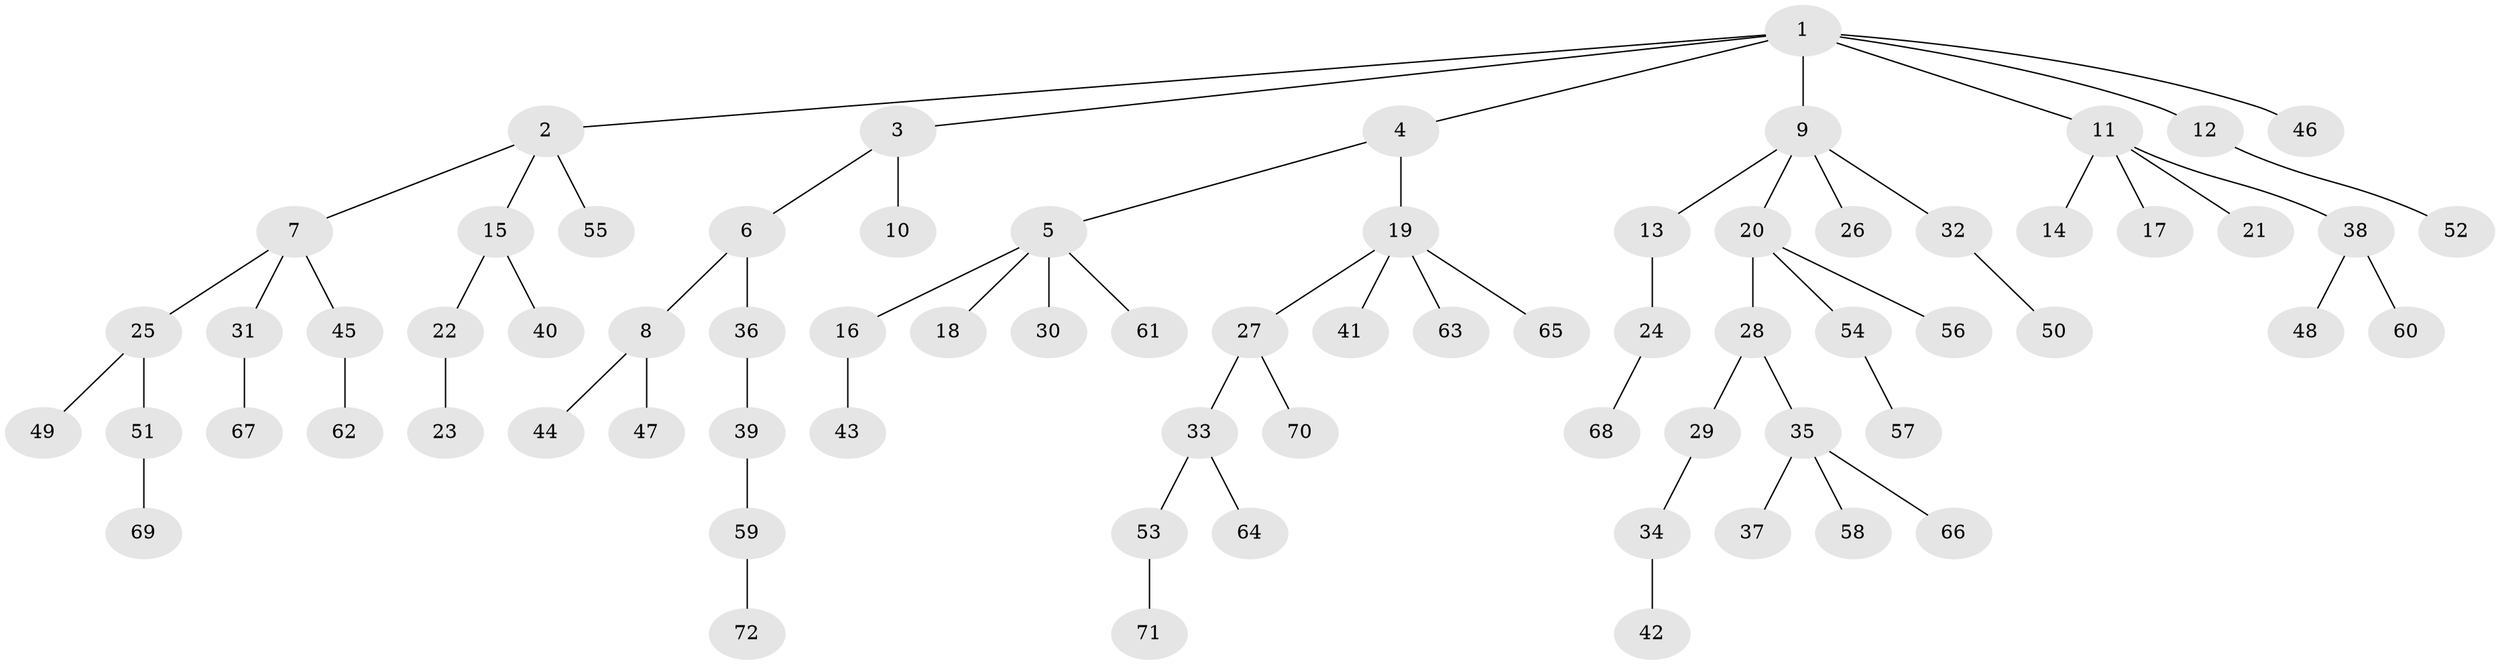 // coarse degree distribution, {6: 0.021739130434782608, 5: 0.021739130434782608, 2: 0.15217391304347827, 3: 0.10869565217391304, 4: 0.13043478260869565, 1: 0.5652173913043478}
// Generated by graph-tools (version 1.1) at 2025/52/02/27/25 19:52:10]
// undirected, 72 vertices, 71 edges
graph export_dot {
graph [start="1"]
  node [color=gray90,style=filled];
  1;
  2;
  3;
  4;
  5;
  6;
  7;
  8;
  9;
  10;
  11;
  12;
  13;
  14;
  15;
  16;
  17;
  18;
  19;
  20;
  21;
  22;
  23;
  24;
  25;
  26;
  27;
  28;
  29;
  30;
  31;
  32;
  33;
  34;
  35;
  36;
  37;
  38;
  39;
  40;
  41;
  42;
  43;
  44;
  45;
  46;
  47;
  48;
  49;
  50;
  51;
  52;
  53;
  54;
  55;
  56;
  57;
  58;
  59;
  60;
  61;
  62;
  63;
  64;
  65;
  66;
  67;
  68;
  69;
  70;
  71;
  72;
  1 -- 2;
  1 -- 3;
  1 -- 4;
  1 -- 9;
  1 -- 11;
  1 -- 12;
  1 -- 46;
  2 -- 7;
  2 -- 15;
  2 -- 55;
  3 -- 6;
  3 -- 10;
  4 -- 5;
  4 -- 19;
  5 -- 16;
  5 -- 18;
  5 -- 30;
  5 -- 61;
  6 -- 8;
  6 -- 36;
  7 -- 25;
  7 -- 31;
  7 -- 45;
  8 -- 44;
  8 -- 47;
  9 -- 13;
  9 -- 20;
  9 -- 26;
  9 -- 32;
  11 -- 14;
  11 -- 17;
  11 -- 21;
  11 -- 38;
  12 -- 52;
  13 -- 24;
  15 -- 22;
  15 -- 40;
  16 -- 43;
  19 -- 27;
  19 -- 41;
  19 -- 63;
  19 -- 65;
  20 -- 28;
  20 -- 54;
  20 -- 56;
  22 -- 23;
  24 -- 68;
  25 -- 49;
  25 -- 51;
  27 -- 33;
  27 -- 70;
  28 -- 29;
  28 -- 35;
  29 -- 34;
  31 -- 67;
  32 -- 50;
  33 -- 53;
  33 -- 64;
  34 -- 42;
  35 -- 37;
  35 -- 58;
  35 -- 66;
  36 -- 39;
  38 -- 48;
  38 -- 60;
  39 -- 59;
  45 -- 62;
  51 -- 69;
  53 -- 71;
  54 -- 57;
  59 -- 72;
}
